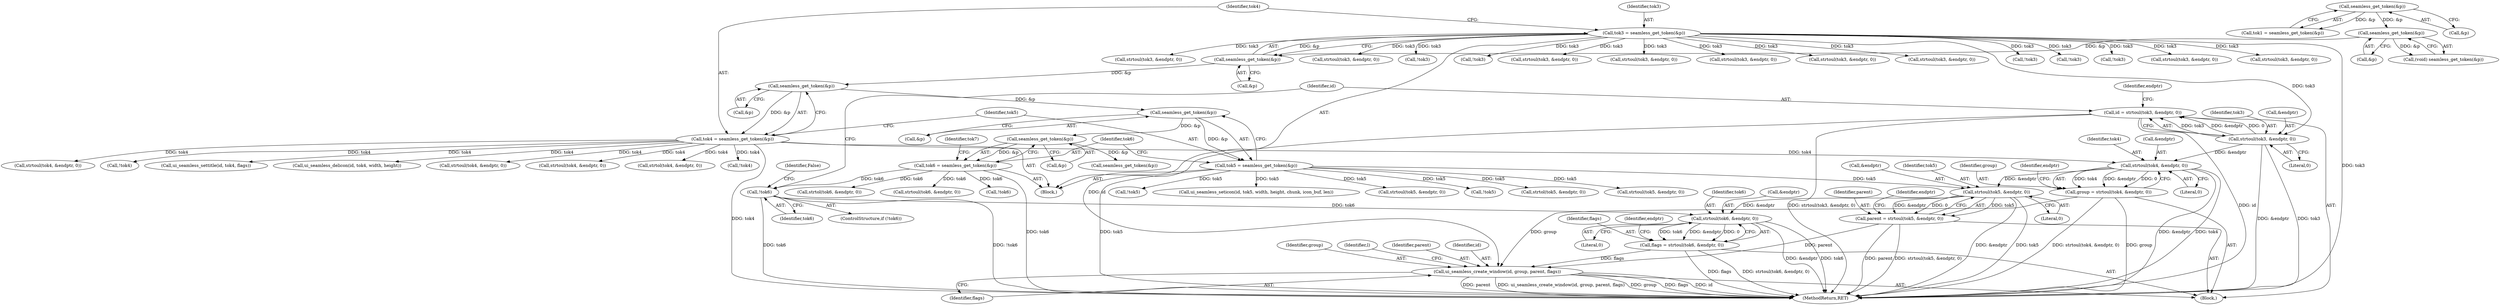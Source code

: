 digraph "0_rdesktop_4dca546d04321a610c1835010b5dad85163b65e1_14@API" {
"1000232" [label="(Call,ui_seamless_create_window(id, group, parent, flags))"];
"1000184" [label="(Call,id = strtoul(tok3, &endptr, 0))"];
"1000186" [label="(Call,strtoul(tok3, &endptr, 0))"];
"1000141" [label="(Call,tok3 = seamless_get_token(&p))"];
"1000143" [label="(Call,seamless_get_token(&p))"];
"1000138" [label="(Call,seamless_get_token(&p))"];
"1000133" [label="(Call,seamless_get_token(&p))"];
"1000196" [label="(Call,group = strtoul(tok4, &endptr, 0))"];
"1000198" [label="(Call,strtoul(tok4, &endptr, 0))"];
"1000146" [label="(Call,tok4 = seamless_get_token(&p))"];
"1000148" [label="(Call,seamless_get_token(&p))"];
"1000208" [label="(Call,parent = strtoul(tok5, &endptr, 0))"];
"1000210" [label="(Call,strtoul(tok5, &endptr, 0))"];
"1000151" [label="(Call,tok5 = seamless_get_token(&p))"];
"1000153" [label="(Call,seamless_get_token(&p))"];
"1000220" [label="(Call,flags = strtoul(tok6, &endptr, 0))"];
"1000222" [label="(Call,strtoul(tok6, &endptr, 0))"];
"1000180" [label="(Call,!tok6)"];
"1000156" [label="(Call,tok6 = seamless_get_token(&p))"];
"1000158" [label="(Call,seamless_get_token(&p))"];
"1000654" [label="(Call,!tok5)"];
"1000221" [label="(Identifier,flags)"];
"1000162" [label="(Identifier,tok7)"];
"1000214" [label="(Literal,0)"];
"1000217" [label="(Identifier,endptr)"];
"1000545" [label="(Call,strtol(tok5, &endptr, 0))"];
"1000290" [label="(Call,strtoul(tok3, &endptr, 0))"];
"1000608" [label="(Call,strtoul(tok3, &endptr, 0))"];
"1000209" [label="(Identifier,parent)"];
"1000886" [label="(Call,!tok3)"];
"1000713" [label="(Call,strtoul(tok4, &endptr, 0))"];
"1000180" [label="(Call,!tok6)"];
"1000141" [label="(Call,tok3 = seamless_get_token(&p))"];
"1000104" [label="(Block,)"];
"1000533" [label="(Call,strtol(tok4, &endptr, 0))"];
"1000134" [label="(Call,&p)"];
"1000234" [label="(Identifier,group)"];
"1000226" [label="(Literal,0)"];
"1000284" [label="(Call,!tok4)"];
"1000197" [label="(Identifier,group)"];
"1000187" [label="(Identifier,tok3)"];
"1000212" [label="(Call,&endptr)"];
"1000346" [label="(Call,strtoul(tok4, &endptr, 0))"];
"1000146" [label="(Call,tok4 = seamless_get_token(&p))"];
"1000785" [label="(Call,!tok3)"];
"1000464" [label="(Call,strtoul(tok3, &endptr, 0))"];
"1000251" [label="(Call,strtoul(tok3, &endptr, 0))"];
"1000208" [label="(Call,parent = strtoul(tok5, &endptr, 0))"];
"1000220" [label="(Call,flags = strtoul(tok6, &endptr, 0))"];
"1000148" [label="(Call,seamless_get_token(&p))"];
"1000158" [label="(Call,seamless_get_token(&p))"];
"1000183" [label="(Identifier,False)"];
"1000200" [label="(Call,&endptr)"];
"1000184" [label="(Call,id = strtoul(tok3, &endptr, 0))"];
"1000205" [label="(Identifier,endptr)"];
"1000245" [label="(Call,!tok4)"];
"1000143" [label="(Call,seamless_get_token(&p))"];
"1000136" [label="(Call,(void) seamless_get_token(&p))"];
"1000224" [label="(Call,&endptr)"];
"1000131" [label="(Call,tok1 = seamless_get_token(&p))"];
"1000682" [label="(Call,ui_seamless_settitle(id, tok4, flags))"];
"1000157" [label="(Identifier,tok6)"];
"1000186" [label="(Call,strtoul(tok3, &endptr, 0))"];
"1000521" [label="(Call,strtoul(tok3, &endptr, 0))"];
"1000156" [label="(Call,tok6 = seamless_get_token(&p))"];
"1000154" [label="(Call,&p)"];
"1000149" [label="(Call,&p)"];
"1000210" [label="(Call,strtoul(tok5, &endptr, 0))"];
"1000142" [label="(Identifier,tok3)"];
"1000181" [label="(Identifier,tok6)"];
"1000660" [label="(Call,strtoul(tok3, &endptr, 0))"];
"1000190" [label="(Literal,0)"];
"1000153" [label="(Call,seamless_get_token(&p))"];
"1000151" [label="(Call,tok5 = seamless_get_token(&p))"];
"1000179" [label="(ControlStructure,if (!tok6))"];
"1000196" [label="(Call,group = strtoul(tok4, &endptr, 0))"];
"1000199" [label="(Identifier,tok4)"];
"1000176" [label="(Block,)"];
"1000236" [label="(Identifier,flags)"];
"1000904" [label="(Identifier,l)"];
"1000223" [label="(Identifier,tok6)"];
"1000841" [label="(Call,strtoul(tok3, &endptr, 0))"];
"1000861" [label="(Call,!tok3)"];
"1000185" [label="(Identifier,id)"];
"1000476" [label="(Call,strtoul(tok5, &endptr, 0))"];
"1000809" [label="(Call,!tok3)"];
"1000147" [label="(Identifier,tok4)"];
"1000695" [label="(Call,!tok5)"];
"1000193" [label="(Identifier,endptr)"];
"1000188" [label="(Call,&endptr)"];
"1000222" [label="(Call,strtoul(tok6, &endptr, 0))"];
"1000235" [label="(Identifier,parent)"];
"1000759" [label="(Call,!tok3)"];
"1000440" [label="(Call,ui_seamless_seticon(id, tok5, width, height, chunk, icon_buf, len))"];
"1000211" [label="(Identifier,tok5)"];
"1000144" [label="(Call,&p)"];
"1000458" [label="(Call,!tok6)"];
"1000202" [label="(Literal,0)"];
"1000233" [label="(Identifier,id)"];
"1000163" [label="(Call,seamless_get_token(&p))"];
"1000229" [label="(Identifier,endptr)"];
"1000232" [label="(Call,ui_seamless_create_window(id, group, parent, flags))"];
"1000701" [label="(Call,strtoul(tok3, &endptr, 0))"];
"1000139" [label="(Call,&p)"];
"1000334" [label="(Call,strtoul(tok3, &endptr, 0))"];
"1000159" [label="(Call,&p)"];
"1000557" [label="(Call,strtol(tok6, &endptr, 0))"];
"1000133" [label="(Call,seamless_get_token(&p))"];
"1000498" [label="(Call,ui_seamless_delicon(id, tok4, width, height))"];
"1000632" [label="(Call,strtoul(tok5, &endptr, 0))"];
"1000358" [label="(Call,strtoul(tok6, &endptr, 0))"];
"1000152" [label="(Identifier,tok5)"];
"1000198" [label="(Call,strtoul(tok4, &endptr, 0))"];
"1000138" [label="(Call,seamless_get_token(&p))"];
"1000620" [label="(Call,strtoul(tok4, &endptr, 0))"];
"1000907" [label="(MethodReturn,RET)"];
"1000232" -> "1000176"  [label="AST: "];
"1000232" -> "1000236"  [label="CFG: "];
"1000233" -> "1000232"  [label="AST: "];
"1000234" -> "1000232"  [label="AST: "];
"1000235" -> "1000232"  [label="AST: "];
"1000236" -> "1000232"  [label="AST: "];
"1000904" -> "1000232"  [label="CFG: "];
"1000232" -> "1000907"  [label="DDG: flags"];
"1000232" -> "1000907"  [label="DDG: id"];
"1000232" -> "1000907"  [label="DDG: parent"];
"1000232" -> "1000907"  [label="DDG: ui_seamless_create_window(id, group, parent, flags)"];
"1000232" -> "1000907"  [label="DDG: group"];
"1000184" -> "1000232"  [label="DDG: id"];
"1000196" -> "1000232"  [label="DDG: group"];
"1000208" -> "1000232"  [label="DDG: parent"];
"1000220" -> "1000232"  [label="DDG: flags"];
"1000184" -> "1000176"  [label="AST: "];
"1000184" -> "1000186"  [label="CFG: "];
"1000185" -> "1000184"  [label="AST: "];
"1000186" -> "1000184"  [label="AST: "];
"1000193" -> "1000184"  [label="CFG: "];
"1000184" -> "1000907"  [label="DDG: strtoul(tok3, &endptr, 0)"];
"1000184" -> "1000907"  [label="DDG: id"];
"1000186" -> "1000184"  [label="DDG: tok3"];
"1000186" -> "1000184"  [label="DDG: &endptr"];
"1000186" -> "1000184"  [label="DDG: 0"];
"1000186" -> "1000190"  [label="CFG: "];
"1000187" -> "1000186"  [label="AST: "];
"1000188" -> "1000186"  [label="AST: "];
"1000190" -> "1000186"  [label="AST: "];
"1000186" -> "1000907"  [label="DDG: &endptr"];
"1000186" -> "1000907"  [label="DDG: tok3"];
"1000141" -> "1000186"  [label="DDG: tok3"];
"1000186" -> "1000198"  [label="DDG: &endptr"];
"1000141" -> "1000104"  [label="AST: "];
"1000141" -> "1000143"  [label="CFG: "];
"1000142" -> "1000141"  [label="AST: "];
"1000143" -> "1000141"  [label="AST: "];
"1000147" -> "1000141"  [label="CFG: "];
"1000141" -> "1000907"  [label="DDG: tok3"];
"1000143" -> "1000141"  [label="DDG: &p"];
"1000141" -> "1000251"  [label="DDG: tok3"];
"1000141" -> "1000290"  [label="DDG: tok3"];
"1000141" -> "1000334"  [label="DDG: tok3"];
"1000141" -> "1000464"  [label="DDG: tok3"];
"1000141" -> "1000521"  [label="DDG: tok3"];
"1000141" -> "1000608"  [label="DDG: tok3"];
"1000141" -> "1000660"  [label="DDG: tok3"];
"1000141" -> "1000701"  [label="DDG: tok3"];
"1000141" -> "1000759"  [label="DDG: tok3"];
"1000141" -> "1000785"  [label="DDG: tok3"];
"1000141" -> "1000809"  [label="DDG: tok3"];
"1000141" -> "1000841"  [label="DDG: tok3"];
"1000141" -> "1000861"  [label="DDG: tok3"];
"1000141" -> "1000886"  [label="DDG: tok3"];
"1000143" -> "1000144"  [label="CFG: "];
"1000144" -> "1000143"  [label="AST: "];
"1000138" -> "1000143"  [label="DDG: &p"];
"1000143" -> "1000148"  [label="DDG: &p"];
"1000138" -> "1000136"  [label="AST: "];
"1000138" -> "1000139"  [label="CFG: "];
"1000139" -> "1000138"  [label="AST: "];
"1000136" -> "1000138"  [label="CFG: "];
"1000138" -> "1000136"  [label="DDG: &p"];
"1000133" -> "1000138"  [label="DDG: &p"];
"1000133" -> "1000131"  [label="AST: "];
"1000133" -> "1000134"  [label="CFG: "];
"1000134" -> "1000133"  [label="AST: "];
"1000131" -> "1000133"  [label="CFG: "];
"1000133" -> "1000131"  [label="DDG: &p"];
"1000196" -> "1000176"  [label="AST: "];
"1000196" -> "1000198"  [label="CFG: "];
"1000197" -> "1000196"  [label="AST: "];
"1000198" -> "1000196"  [label="AST: "];
"1000205" -> "1000196"  [label="CFG: "];
"1000196" -> "1000907"  [label="DDG: group"];
"1000196" -> "1000907"  [label="DDG: strtoul(tok4, &endptr, 0)"];
"1000198" -> "1000196"  [label="DDG: tok4"];
"1000198" -> "1000196"  [label="DDG: &endptr"];
"1000198" -> "1000196"  [label="DDG: 0"];
"1000198" -> "1000202"  [label="CFG: "];
"1000199" -> "1000198"  [label="AST: "];
"1000200" -> "1000198"  [label="AST: "];
"1000202" -> "1000198"  [label="AST: "];
"1000198" -> "1000907"  [label="DDG: &endptr"];
"1000198" -> "1000907"  [label="DDG: tok4"];
"1000146" -> "1000198"  [label="DDG: tok4"];
"1000198" -> "1000210"  [label="DDG: &endptr"];
"1000146" -> "1000104"  [label="AST: "];
"1000146" -> "1000148"  [label="CFG: "];
"1000147" -> "1000146"  [label="AST: "];
"1000148" -> "1000146"  [label="AST: "];
"1000152" -> "1000146"  [label="CFG: "];
"1000146" -> "1000907"  [label="DDG: tok4"];
"1000148" -> "1000146"  [label="DDG: &p"];
"1000146" -> "1000245"  [label="DDG: tok4"];
"1000146" -> "1000284"  [label="DDG: tok4"];
"1000146" -> "1000346"  [label="DDG: tok4"];
"1000146" -> "1000498"  [label="DDG: tok4"];
"1000146" -> "1000533"  [label="DDG: tok4"];
"1000146" -> "1000620"  [label="DDG: tok4"];
"1000146" -> "1000682"  [label="DDG: tok4"];
"1000146" -> "1000713"  [label="DDG: tok4"];
"1000148" -> "1000149"  [label="CFG: "];
"1000149" -> "1000148"  [label="AST: "];
"1000148" -> "1000153"  [label="DDG: &p"];
"1000208" -> "1000176"  [label="AST: "];
"1000208" -> "1000210"  [label="CFG: "];
"1000209" -> "1000208"  [label="AST: "];
"1000210" -> "1000208"  [label="AST: "];
"1000217" -> "1000208"  [label="CFG: "];
"1000208" -> "1000907"  [label="DDG: parent"];
"1000208" -> "1000907"  [label="DDG: strtoul(tok5, &endptr, 0)"];
"1000210" -> "1000208"  [label="DDG: tok5"];
"1000210" -> "1000208"  [label="DDG: &endptr"];
"1000210" -> "1000208"  [label="DDG: 0"];
"1000210" -> "1000214"  [label="CFG: "];
"1000211" -> "1000210"  [label="AST: "];
"1000212" -> "1000210"  [label="AST: "];
"1000214" -> "1000210"  [label="AST: "];
"1000210" -> "1000907"  [label="DDG: &endptr"];
"1000210" -> "1000907"  [label="DDG: tok5"];
"1000151" -> "1000210"  [label="DDG: tok5"];
"1000210" -> "1000222"  [label="DDG: &endptr"];
"1000151" -> "1000104"  [label="AST: "];
"1000151" -> "1000153"  [label="CFG: "];
"1000152" -> "1000151"  [label="AST: "];
"1000153" -> "1000151"  [label="AST: "];
"1000157" -> "1000151"  [label="CFG: "];
"1000151" -> "1000907"  [label="DDG: tok5"];
"1000153" -> "1000151"  [label="DDG: &p"];
"1000151" -> "1000440"  [label="DDG: tok5"];
"1000151" -> "1000476"  [label="DDG: tok5"];
"1000151" -> "1000545"  [label="DDG: tok5"];
"1000151" -> "1000632"  [label="DDG: tok5"];
"1000151" -> "1000654"  [label="DDG: tok5"];
"1000151" -> "1000695"  [label="DDG: tok5"];
"1000153" -> "1000154"  [label="CFG: "];
"1000154" -> "1000153"  [label="AST: "];
"1000153" -> "1000158"  [label="DDG: &p"];
"1000220" -> "1000176"  [label="AST: "];
"1000220" -> "1000222"  [label="CFG: "];
"1000221" -> "1000220"  [label="AST: "];
"1000222" -> "1000220"  [label="AST: "];
"1000229" -> "1000220"  [label="CFG: "];
"1000220" -> "1000907"  [label="DDG: flags"];
"1000220" -> "1000907"  [label="DDG: strtoul(tok6, &endptr, 0)"];
"1000222" -> "1000220"  [label="DDG: tok6"];
"1000222" -> "1000220"  [label="DDG: &endptr"];
"1000222" -> "1000220"  [label="DDG: 0"];
"1000222" -> "1000226"  [label="CFG: "];
"1000223" -> "1000222"  [label="AST: "];
"1000224" -> "1000222"  [label="AST: "];
"1000226" -> "1000222"  [label="AST: "];
"1000222" -> "1000907"  [label="DDG: tok6"];
"1000222" -> "1000907"  [label="DDG: &endptr"];
"1000180" -> "1000222"  [label="DDG: tok6"];
"1000180" -> "1000179"  [label="AST: "];
"1000180" -> "1000181"  [label="CFG: "];
"1000181" -> "1000180"  [label="AST: "];
"1000183" -> "1000180"  [label="CFG: "];
"1000185" -> "1000180"  [label="CFG: "];
"1000180" -> "1000907"  [label="DDG: tok6"];
"1000180" -> "1000907"  [label="DDG: !tok6"];
"1000156" -> "1000180"  [label="DDG: tok6"];
"1000156" -> "1000104"  [label="AST: "];
"1000156" -> "1000158"  [label="CFG: "];
"1000157" -> "1000156"  [label="AST: "];
"1000158" -> "1000156"  [label="AST: "];
"1000162" -> "1000156"  [label="CFG: "];
"1000156" -> "1000907"  [label="DDG: tok6"];
"1000158" -> "1000156"  [label="DDG: &p"];
"1000156" -> "1000358"  [label="DDG: tok6"];
"1000156" -> "1000458"  [label="DDG: tok6"];
"1000156" -> "1000557"  [label="DDG: tok6"];
"1000158" -> "1000159"  [label="CFG: "];
"1000159" -> "1000158"  [label="AST: "];
"1000158" -> "1000163"  [label="DDG: &p"];
}
